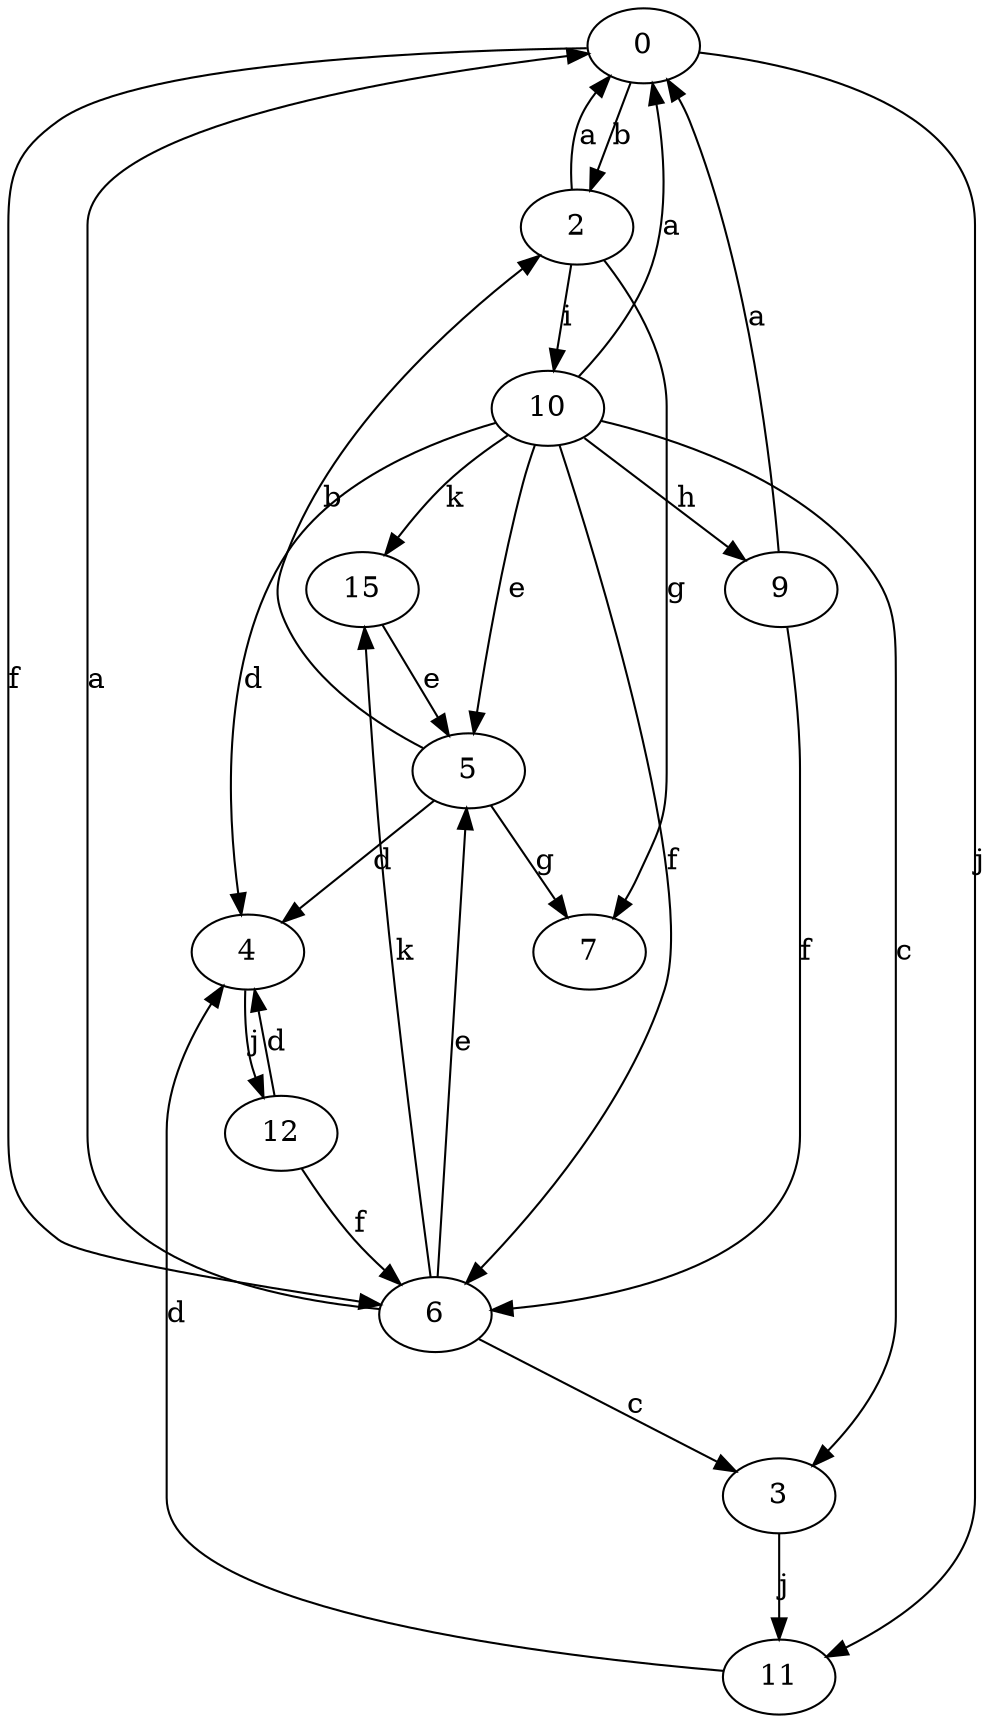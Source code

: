 strict digraph  {
0;
2;
3;
4;
5;
6;
7;
9;
10;
11;
12;
15;
0 -> 2  [label=b];
0 -> 6  [label=f];
0 -> 11  [label=j];
2 -> 0  [label=a];
2 -> 7  [label=g];
2 -> 10  [label=i];
3 -> 11  [label=j];
4 -> 12  [label=j];
5 -> 2  [label=b];
5 -> 4  [label=d];
5 -> 7  [label=g];
6 -> 0  [label=a];
6 -> 3  [label=c];
6 -> 5  [label=e];
6 -> 15  [label=k];
9 -> 0  [label=a];
9 -> 6  [label=f];
10 -> 0  [label=a];
10 -> 3  [label=c];
10 -> 4  [label=d];
10 -> 5  [label=e];
10 -> 6  [label=f];
10 -> 9  [label=h];
10 -> 15  [label=k];
11 -> 4  [label=d];
12 -> 4  [label=d];
12 -> 6  [label=f];
15 -> 5  [label=e];
}
